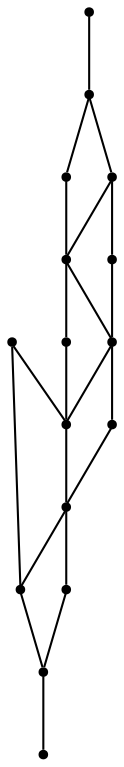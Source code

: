 graph {
  node [shape=point,comment="{\"directed\":false,\"doi\":\"10.1007/978-3-319-73915-1_12\",\"figure\":\"2 (1)\"}"]

  v0 [pos="455.8215937992368,235.132020432614"]
  v1 [pos="364.09863966194024,326.8570059810863"]
  v2 [pos="455.8215937992368,326.85700598108633"]
  v3 [pos="364.0986396619402,418.58293739567944"]
  v4 [pos="455.8215937992368,418.58293739567944"]
  v5 [pos="364.0986396619402,510.3089641917301"]
  v6 [pos="364.0986396619402,235.132020432614"]
  v7 [pos="272.3694379626048,326.85700598108633"]
  v8 [pos="272.3694379626048,418.58293739567944"]
  v9 [pos="272.3694379626048,510.3089641917301"]
  v10 [pos="455.8215937992368,510.3089641917301"]
  v11 [pos="272.3694379626048,235.132020432614"]
  v12 [pos="180.64545448779685,326.8570059810863"]
  v13 [pos="180.64545448779685,418.58293739567944"]
  v14 [pos="180.64545448779685,510.3089641917301"]
  v15 [pos="180.64545448779685,235.132020432614"]

  v0 -- v1 [id="-1",pos="455.8215937992368,235.132020432614 364.09863966194024,326.8570059810863 364.09863966194024,326.8570059810863 364.09863966194024,326.8570059810863"]
  v14 -- v9 [id="-2",pos="180.64545448779685,510.3089641917301 272.3694379626048,510.3089641917301 272.3694379626048,510.3089641917301 272.3694379626048,510.3089641917301"]
  v13 -- v8 [id="-3",pos="180.64545448779685,418.58293739567944 272.3694379626048,418.58293739567944 272.3694379626048,418.58293739567944 272.3694379626048,418.58293739567944"]
  v12 -- v7 [id="-4",pos="180.64545448779685,326.8570059810863 272.3694379626048,326.85700598108633 272.3694379626048,326.85700598108633 272.3694379626048,326.85700598108633"]
  v15 -- v11 [id="-5",pos="180.64545448779685,235.132020432614 272.3694379626048,235.132020432614 272.3694379626048,235.132020432614 272.3694379626048,235.132020432614"]
  v2 -- v3 [id="-6",pos="455.8215937992368,326.85700598108633 364.0986396619402,418.58293739567944 364.0986396619402,418.58293739567944 364.0986396619402,418.58293739567944"]
  v4 -- v5 [id="-7",pos="455.8215937992368,418.58293739567944 409.96114209382387,464.44904274262103 409.96114209382387,464.44904274262103 409.96114209382387,464.44904274262103 364.0986396619402,510.3089641917301 364.0986396619402,510.3089641917301 364.0986396619402,510.3089641917301"]
  v6 -- v0 [id="-8",pos="364.0986396619402,235.132020432614 455.8215937992368,235.132020432614 455.8215937992368,235.132020432614 455.8215937992368,235.132020432614"]
  v6 -- v7 [id="-9",pos="364.0986396619402,235.132020432614 272.3694379626048,326.85700598108633 272.3694379626048,326.85700598108633 272.3694379626048,326.85700598108633"]
  v1 -- v8 [id="-10",pos="364.09863966194024,326.8570059810863 272.3694379626048,418.58293739567944 272.3694379626048,418.58293739567944 272.3694379626048,418.58293739567944"]
  v1 -- v2 [id="-11",pos="364.09863966194024,326.8570059810863 455.8215937992368,326.85700598108633 455.8215937992368,326.85700598108633 455.8215937992368,326.85700598108633"]
  v14 -- v8 [id="-12",pos="180.64545448779685,510.3089641917301 226.51526561343965,464.44904274262103 226.51526561343965,464.44904274262103 226.51526561343965,464.44904274262103 272.3694379626048,418.58293739567944 272.3694379626048,418.58293739567944 272.3694379626048,418.58293739567944"]
  v3 -- v9 [id="-13",pos="364.0986396619402,418.58293739567944 272.3694379626048,510.3089641917301 272.3694379626048,510.3089641917301 272.3694379626048,510.3089641917301"]
  v3 -- v4 [id="-14",pos="364.0986396619402,418.58293739567944 455.8215937992368,418.58293739567944 455.8215937992368,418.58293739567944 455.8215937992368,418.58293739567944"]
  v5 -- v10 [id="-15",pos="364.0986396619402,510.3089641917301 455.8215937992368,510.3089641917301 455.8215937992368,510.3089641917301 455.8215937992368,510.3089641917301"]
  v11 -- v6 [id="-16",pos="272.3694379626048,235.132020432614 364.0986396619402,235.132020432614 364.0986396619402,235.132020432614 364.0986396619402,235.132020432614"]
  v11 -- v12 [id="-17",pos="272.3694379626048,235.132020432614 180.64545448779685,326.8570059810863 180.64545448779685,326.8570059810863 180.64545448779685,326.8570059810863"]
  v7 -- v1 [id="-18",pos="272.3694379626048,326.85700598108633 364.09863966194024,326.8570059810863 364.09863966194024,326.8570059810863 364.09863966194024,326.8570059810863"]
  v9 -- v5 [id="-19",pos="272.3694379626048,510.3089641917301 364.0986396619402,510.3089641917301 364.0986396619402,510.3089641917301 364.0986396619402,510.3089641917301"]
  v7 -- v13 [id="-20",pos="272.3694379626048,326.85700598108633 180.64545448779685,418.58293739567944 180.64545448779685,418.58293739567944 180.64545448779685,418.58293739567944"]
  v8 -- v3 [id="-21",pos="272.3694379626048,418.58293739567944 364.0986396619402,418.58293739567944 364.0986396619402,418.58293739567944 364.0986396619402,418.58293739567944"]
}